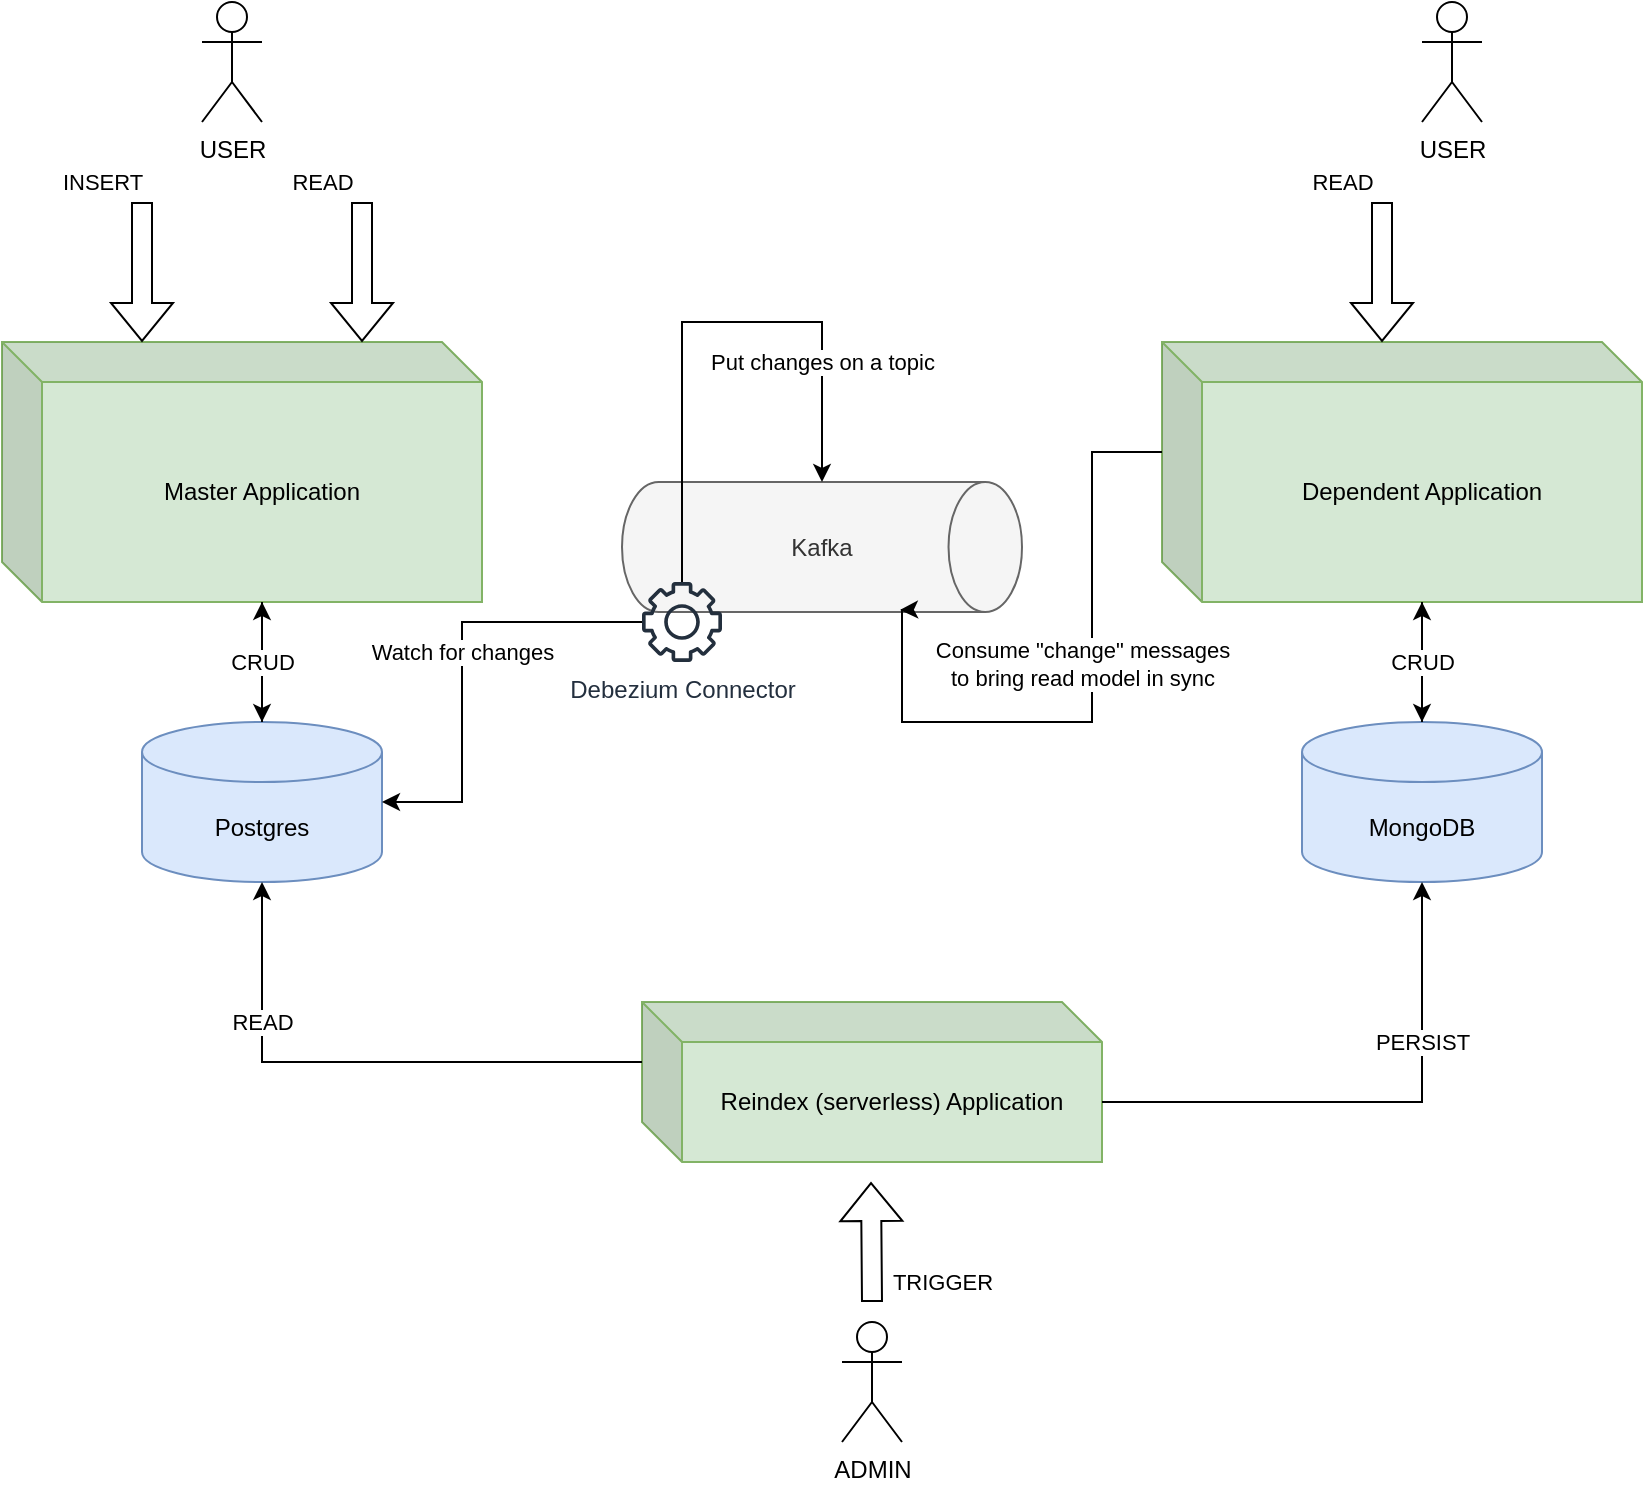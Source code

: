 <mxfile version="22.1.3" type="device">
  <diagram name="Pagina-1" id="VhjvPveOKWFBHrCJJKAe">
    <mxGraphModel dx="2261" dy="2054" grid="1" gridSize="10" guides="1" tooltips="1" connect="1" arrows="1" fold="1" page="1" pageScale="1" pageWidth="827" pageHeight="1169" math="0" shadow="0">
      <root>
        <mxCell id="0" />
        <mxCell id="1" parent="0" />
        <mxCell id="7QWaegGgI7Q4pzlRcfMn-1" value="Postgres" style="shape=cylinder3;whiteSpace=wrap;html=1;boundedLbl=1;backgroundOutline=1;size=15;fillColor=#dae8fc;strokeColor=#6c8ebf;" vertex="1" parent="1">
          <mxGeometry x="-20" y="320" width="120" height="80" as="geometry" />
        </mxCell>
        <mxCell id="7QWaegGgI7Q4pzlRcfMn-2" value="MongoDB" style="shape=cylinder3;whiteSpace=wrap;html=1;boundedLbl=1;backgroundOutline=1;size=15;fillColor=#dae8fc;strokeColor=#6c8ebf;" vertex="1" parent="1">
          <mxGeometry x="560" y="320" width="120" height="80" as="geometry" />
        </mxCell>
        <mxCell id="7QWaegGgI7Q4pzlRcfMn-3" value="Master Application" style="shape=cube;whiteSpace=wrap;html=1;boundedLbl=1;backgroundOutline=1;darkOpacity=0.05;darkOpacity2=0.1;fillColor=#d5e8d4;strokeColor=#82b366;" vertex="1" parent="1">
          <mxGeometry x="-90" y="130" width="240" height="130" as="geometry" />
        </mxCell>
        <mxCell id="7QWaegGgI7Q4pzlRcfMn-4" value="Dependent Application" style="shape=cube;whiteSpace=wrap;html=1;boundedLbl=1;backgroundOutline=1;darkOpacity=0.05;darkOpacity2=0.1;fillColor=#d5e8d4;strokeColor=#82b366;" vertex="1" parent="1">
          <mxGeometry x="490" y="130" width="240" height="130" as="geometry" />
        </mxCell>
        <mxCell id="7QWaegGgI7Q4pzlRcfMn-5" value="Kafka" style="strokeWidth=1;html=1;shape=mxgraph.flowchart.direct_data;whiteSpace=wrap;fillColor=#f5f5f5;fontColor=#333333;strokeColor=#666666;" vertex="1" parent="1">
          <mxGeometry x="220" y="200" width="200" height="65" as="geometry" />
        </mxCell>
        <mxCell id="7QWaegGgI7Q4pzlRcfMn-7" style="edgeStyle=orthogonalEdgeStyle;rounded=0;orthogonalLoop=1;jettySize=auto;html=1;exitX=0;exitY=0;exitDx=130;exitDy=130;exitPerimeter=0;entryX=0.5;entryY=0;entryDx=0;entryDy=0;entryPerimeter=0;" edge="1" parent="1" source="7QWaegGgI7Q4pzlRcfMn-3" target="7QWaegGgI7Q4pzlRcfMn-1">
          <mxGeometry relative="1" as="geometry" />
        </mxCell>
        <mxCell id="7QWaegGgI7Q4pzlRcfMn-8" value="CRUD" style="edgeStyle=orthogonalEdgeStyle;rounded=0;orthogonalLoop=1;jettySize=auto;html=1;exitX=0.5;exitY=0;exitDx=0;exitDy=0;exitPerimeter=0;entryX=0;entryY=0;entryDx=130;entryDy=130;entryPerimeter=0;" edge="1" parent="1" source="7QWaegGgI7Q4pzlRcfMn-1" target="7QWaegGgI7Q4pzlRcfMn-3">
          <mxGeometry relative="1" as="geometry" />
        </mxCell>
        <mxCell id="7QWaegGgI7Q4pzlRcfMn-9" style="edgeStyle=orthogonalEdgeStyle;rounded=0;orthogonalLoop=1;jettySize=auto;html=1;exitX=0.5;exitY=0;exitDx=0;exitDy=0;exitPerimeter=0;entryX=0;entryY=0;entryDx=130;entryDy=130;entryPerimeter=0;" edge="1" parent="1" source="7QWaegGgI7Q4pzlRcfMn-2" target="7QWaegGgI7Q4pzlRcfMn-4">
          <mxGeometry relative="1" as="geometry" />
        </mxCell>
        <mxCell id="7QWaegGgI7Q4pzlRcfMn-10" value="CRUD" style="edgeStyle=orthogonalEdgeStyle;rounded=0;orthogonalLoop=1;jettySize=auto;html=1;exitX=0;exitY=0;exitDx=130;exitDy=130;exitPerimeter=0;entryX=0.5;entryY=0;entryDx=0;entryDy=0;entryPerimeter=0;" edge="1" parent="1" source="7QWaegGgI7Q4pzlRcfMn-4" target="7QWaegGgI7Q4pzlRcfMn-2">
          <mxGeometry relative="1" as="geometry" />
        </mxCell>
        <mxCell id="7QWaegGgI7Q4pzlRcfMn-12" value="Debezium Connector" style="sketch=0;outlineConnect=0;fontColor=#232F3E;gradientColor=none;fillColor=#232F3D;strokeColor=none;dashed=0;verticalLabelPosition=bottom;verticalAlign=top;align=center;html=1;fontSize=12;fontStyle=0;aspect=fixed;pointerEvents=1;shape=mxgraph.aws4.gear;" vertex="1" parent="1">
          <mxGeometry x="230" y="250" width="40" height="40" as="geometry" />
        </mxCell>
        <mxCell id="7QWaegGgI7Q4pzlRcfMn-13" value="Watch for changes" style="endArrow=classic;html=1;rounded=0;entryX=1;entryY=0.5;entryDx=0;entryDy=0;entryPerimeter=0;" edge="1" parent="1" source="7QWaegGgI7Q4pzlRcfMn-12" target="7QWaegGgI7Q4pzlRcfMn-1">
          <mxGeometry x="-0.048" width="50" height="50" relative="1" as="geometry">
            <mxPoint x="210" y="280" as="sourcePoint" />
            <mxPoint x="440" y="440" as="targetPoint" />
            <Array as="points">
              <mxPoint x="140" y="270" />
              <mxPoint x="140" y="360" />
            </Array>
            <mxPoint as="offset" />
          </mxGeometry>
        </mxCell>
        <mxCell id="7QWaegGgI7Q4pzlRcfMn-15" value="Put changes on a topic" style="endArrow=classic;html=1;rounded=0;entryX=0.5;entryY=0;entryDx=0;entryDy=0;entryPerimeter=0;" edge="1" parent="1" source="7QWaegGgI7Q4pzlRcfMn-12" target="7QWaegGgI7Q4pzlRcfMn-5">
          <mxGeometry x="0.571" width="50" height="50" relative="1" as="geometry">
            <mxPoint x="390" y="490" as="sourcePoint" />
            <mxPoint x="310" y="160" as="targetPoint" />
            <Array as="points">
              <mxPoint x="250" y="120" />
              <mxPoint x="320" y="120" />
            </Array>
            <mxPoint as="offset" />
          </mxGeometry>
        </mxCell>
        <mxCell id="7QWaegGgI7Q4pzlRcfMn-16" value="Consume &quot;change&quot; messages&lt;br&gt;to bring read model in sync" style="edgeStyle=orthogonalEdgeStyle;rounded=0;orthogonalLoop=1;jettySize=auto;html=1;exitX=0;exitY=0;exitDx=0;exitDy=55;exitPerimeter=0;entryX=0.695;entryY=0.985;entryDx=0;entryDy=0;entryPerimeter=0;" edge="1" parent="1" source="7QWaegGgI7Q4pzlRcfMn-4" target="7QWaegGgI7Q4pzlRcfMn-5">
          <mxGeometry x="-0.128" y="-5" relative="1" as="geometry">
            <Array as="points">
              <mxPoint x="455" y="185" />
              <mxPoint x="455" y="320" />
              <mxPoint x="360" y="320" />
            </Array>
            <mxPoint as="offset" />
          </mxGeometry>
        </mxCell>
        <mxCell id="7QWaegGgI7Q4pzlRcfMn-18" value="INSERT" style="shape=flexArrow;endArrow=classic;html=1;rounded=0;" edge="1" parent="1">
          <mxGeometry x="-1" y="-22" width="50" height="50" relative="1" as="geometry">
            <mxPoint x="-20" y="60" as="sourcePoint" />
            <mxPoint x="-20" y="130" as="targetPoint" />
            <mxPoint x="2" y="-10" as="offset" />
          </mxGeometry>
        </mxCell>
        <mxCell id="7QWaegGgI7Q4pzlRcfMn-19" value="READ" style="shape=flexArrow;endArrow=classic;html=1;rounded=0;" edge="1" parent="1">
          <mxGeometry x="-1" y="-22" width="50" height="50" relative="1" as="geometry">
            <mxPoint x="90" y="60" as="sourcePoint" />
            <mxPoint x="90" y="130" as="targetPoint" />
            <mxPoint x="2" y="-10" as="offset" />
          </mxGeometry>
        </mxCell>
        <mxCell id="7QWaegGgI7Q4pzlRcfMn-20" value="READ" style="shape=flexArrow;endArrow=classic;html=1;rounded=0;" edge="1" parent="1">
          <mxGeometry x="-1" y="-22" width="50" height="50" relative="1" as="geometry">
            <mxPoint x="600" y="60" as="sourcePoint" />
            <mxPoint x="600" y="130" as="targetPoint" />
            <mxPoint x="2" y="-10" as="offset" />
          </mxGeometry>
        </mxCell>
        <mxCell id="7QWaegGgI7Q4pzlRcfMn-22" value="USER" style="shape=umlActor;verticalLabelPosition=bottom;verticalAlign=top;html=1;outlineConnect=0;" vertex="1" parent="1">
          <mxGeometry x="10" y="-40" width="30" height="60" as="geometry" />
        </mxCell>
        <mxCell id="7QWaegGgI7Q4pzlRcfMn-24" value="USER" style="shape=umlActor;verticalLabelPosition=bottom;verticalAlign=top;html=1;outlineConnect=0;" vertex="1" parent="1">
          <mxGeometry x="620" y="-40" width="30" height="60" as="geometry" />
        </mxCell>
        <mxCell id="7QWaegGgI7Q4pzlRcfMn-25" value="ADMIN" style="shape=umlActor;verticalLabelPosition=bottom;verticalAlign=top;html=1;outlineConnect=0;" vertex="1" parent="1">
          <mxGeometry x="330" y="620" width="30" height="60" as="geometry" />
        </mxCell>
        <mxCell id="7QWaegGgI7Q4pzlRcfMn-26" value="Reindex (serverless) Application" style="shape=cube;whiteSpace=wrap;html=1;boundedLbl=1;backgroundOutline=1;darkOpacity=0.05;darkOpacity2=0.1;fillColor=#d5e8d4;strokeColor=#82b366;" vertex="1" parent="1">
          <mxGeometry x="230" y="460" width="230" height="80" as="geometry" />
        </mxCell>
        <mxCell id="7QWaegGgI7Q4pzlRcfMn-29" value="TRIGGER" style="shape=flexArrow;endArrow=classic;html=1;rounded=0;" edge="1" parent="1">
          <mxGeometry x="-0.676" y="-35" width="50" height="50" relative="1" as="geometry">
            <mxPoint x="345" y="610" as="sourcePoint" />
            <mxPoint x="344.5" y="550" as="targetPoint" />
            <mxPoint as="offset" />
          </mxGeometry>
        </mxCell>
        <mxCell id="7QWaegGgI7Q4pzlRcfMn-30" value="READ" style="edgeStyle=orthogonalEdgeStyle;rounded=0;orthogonalLoop=1;jettySize=auto;html=1;exitX=0;exitY=0;exitDx=0;exitDy=30;exitPerimeter=0;entryX=0.5;entryY=1;entryDx=0;entryDy=0;entryPerimeter=0;" edge="1" parent="1" source="7QWaegGgI7Q4pzlRcfMn-26" target="7QWaegGgI7Q4pzlRcfMn-1">
          <mxGeometry x="0.5" relative="1" as="geometry">
            <mxPoint as="offset" />
          </mxGeometry>
        </mxCell>
        <mxCell id="7QWaegGgI7Q4pzlRcfMn-31" value="PERSIST" style="edgeStyle=orthogonalEdgeStyle;rounded=0;orthogonalLoop=1;jettySize=auto;html=1;exitX=0;exitY=0;exitDx=230;exitDy=50;exitPerimeter=0;entryX=0.5;entryY=1;entryDx=0;entryDy=0;entryPerimeter=0;" edge="1" parent="1" source="7QWaegGgI7Q4pzlRcfMn-26" target="7QWaegGgI7Q4pzlRcfMn-2">
          <mxGeometry x="0.407" relative="1" as="geometry">
            <mxPoint as="offset" />
          </mxGeometry>
        </mxCell>
      </root>
    </mxGraphModel>
  </diagram>
</mxfile>
